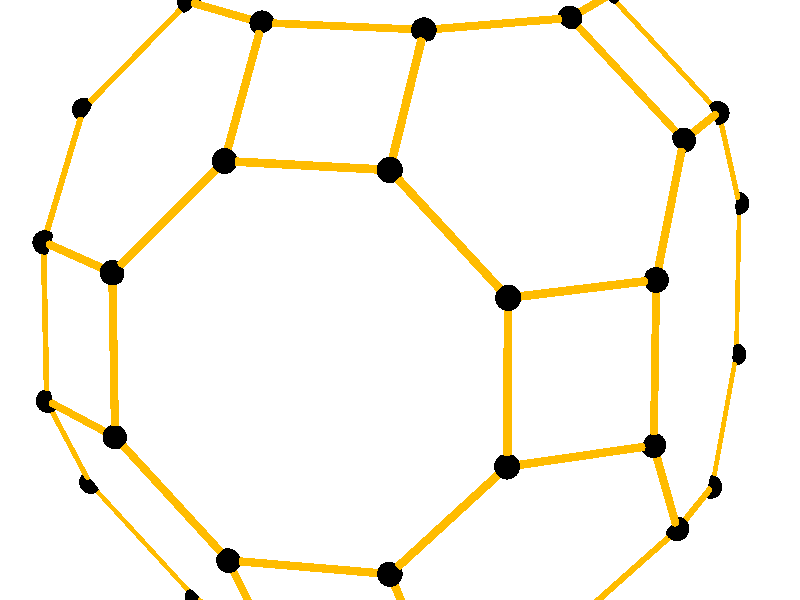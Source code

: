 #version 3.6;
global_settings { assumed_gamma 1.0 }
#default{ finish{ ambient 0.1 diffuse 0.9 conserve_energy}}

#include "colors.inc"


///////////////////////////// camera

#declare Camera_Position = <13.2, 10.5, -45>;
camera{
    location Camera_Position
    right    x*image_width/image_height
    angle    12
    look_at  <0, 0, 0>
}


///////////////////////////// light

light_source{ <-400, 500, -300> color White*0.9 shadowless}
light_source{ <400, 200, 100> color White*0.4 shadowless}
light_source{ Camera_Position  color rgb<0.9,0.9,1>*0.2 shadowless}

sky_sphere{ pigment{ White } }  


///////////////////////////// drawing

#declare Factor = 1;
#declare Abs = array[3]{ (1)*Factor, (1 + sqrt(2))*Factor, (1 + 2*sqrt(2))*Factor, }
#declare P = array[48]{ <-Abs[2],-Abs[1],-Abs[0]>, <-Abs[2],-Abs[1],Abs[0]>, <-Abs[2],-Abs[0],-Abs[1]>, <-Abs[2],-Abs[0],Abs[1]>, <-Abs[2],Abs[0],-Abs[1]>, <-Abs[2],Abs[0],Abs[1]>, <-Abs[2],Abs[1],-Abs[0]>, <-Abs[2],Abs[1],Abs[0]>, <-Abs[1],-Abs[2],-Abs[0]>, <-Abs[1],-Abs[2],Abs[0]>, <-Abs[1],-Abs[0],-Abs[2]>, <-Abs[1],-Abs[0],Abs[2]>, <-Abs[1],Abs[0],-Abs[2]>, <-Abs[1],Abs[0],Abs[2]>, <-Abs[1],Abs[2],-Abs[0]>, <-Abs[1],Abs[2],Abs[0]>, <-Abs[0],-Abs[2],-Abs[1]>, <-Abs[0],-Abs[2],Abs[1]>, <-Abs[0],-Abs[1],-Abs[2]>, <-Abs[0],-Abs[1],Abs[2]>, <-Abs[0],Abs[1],-Abs[2]>, <-Abs[0],Abs[1],Abs[2]>, <-Abs[0],Abs[2],-Abs[1]>, <-Abs[0],Abs[2],Abs[1]>, <Abs[0],-Abs[2],-Abs[1]>, <Abs[0],-Abs[2],Abs[1]>, <Abs[0],-Abs[1],-Abs[2]>, <Abs[0],-Abs[1],Abs[2]>, <Abs[0],Abs[1],-Abs[2]>, <Abs[0],Abs[1],Abs[2]>, <Abs[0],Abs[2],-Abs[1]>, <Abs[0],Abs[2],Abs[1]>, <Abs[1],-Abs[2],-Abs[0]>, <Abs[1],-Abs[2],Abs[0]>, <Abs[1],-Abs[0],-Abs[2]>, <Abs[1],-Abs[0],Abs[2]>, <Abs[1],Abs[0],-Abs[2]>, <Abs[1],Abs[0],Abs[2]>, <Abs[1],Abs[2],-Abs[0]>, <Abs[1],Abs[2],Abs[0]>, <Abs[2],-Abs[1],-Abs[0]>, <Abs[2],-Abs[1],Abs[0]>, <Abs[2],-Abs[0],-Abs[1]>, <Abs[2],-Abs[0],Abs[1]>, <Abs[2],Abs[0],-Abs[1]>, <Abs[2],Abs[0],Abs[1]>, <Abs[2],Abs[1],-Abs[0]>, <Abs[2],Abs[1],Abs[0]>, }

#declare Edges = array[72]{array[2]{15, 23}, array[2]{42, 44}, array[2]{29, 31}, array[2]{25, 33}, array[2]{5, 13}, array[2]{22, 30}, array[2]{2, 10}, array[2]{16, 18}, array[2]{10, 12}, array[2]{12, 20}, array[2]{0, 1}, array[2]{34, 36}, array[2]{9, 17}, array[2]{10, 18}, array[2]{20, 22}, array[2]{2, 4}, array[2]{17, 25}, array[2]{38, 39}, array[2]{11, 13}, array[2]{8, 9}, array[2]{5, 7}, array[2]{17, 19}, array[2]{7, 15}, array[2]{46, 47}, array[2]{37, 45}, array[2]{24, 32}, array[2]{28, 36}, array[2]{14, 22}, array[2]{28, 30}, array[2]{25, 27}, array[2]{44, 46}, array[2]{14, 15}, array[2]{11, 19}, array[2]{41, 43}, array[2]{6, 14}, array[2]{29, 37}, array[2]{26, 34}, array[2]{1, 9}, array[2]{0, 2}, array[2]{35, 43}, array[2]{40, 41}, array[2]{21, 23}, array[2]{13, 21}, array[2]{0, 8}, array[2]{40, 42}, array[2]{23, 31}, array[2]{36, 44}, array[2]{8, 16}, array[2]{38, 46}, array[2]{21, 29}, array[2]{3, 11}, array[2]{45, 47}, array[2]{34, 42}, array[2]{18, 26}, array[2]{39, 47}, array[2]{16, 24}, array[2]{33, 41}, array[2]{20, 28}, array[2]{43, 45}, array[2]{3, 5}, array[2]{6, 7}, array[2]{4, 12}, array[2]{1, 3}, array[2]{31, 39}, array[2]{4, 6}, array[2]{24, 26}, array[2]{30, 38}, array[2]{19, 27}, array[2]{32, 40}, array[2]{35, 37}, array[2]{27, 35}, array[2]{32, 33}};

#declare Faces = array[26]{array[7]{17, 19, 11, 3, 1, 9, 17}, array[9]{25, 17, 9, 8, 16, 24, 32, 33, 25}, array[9]{40, 41, 43, 45, 47, 46, 44, 42, 40}, array[9]{23, 15, 14, 22, 30, 38, 39, 31, 23}, array[7]{23, 15, 7, 5, 13, 21, 23}, array[5]{2, 10, 12, 4, 2}, array[7]{39, 47, 45, 37, 29, 31, 39}, array[9]{36, 34, 26, 18, 10, 12, 20, 28, 36}, array[7]{18, 16, 8, 0, 2, 10, 18}, array[7]{32, 40, 42, 34, 26, 24, 32}, array[7]{38, 30, 28, 36, 44, 46, 38}, array[7]{33, 25, 27, 35, 43, 41, 33}, array[7]{22, 14, 6, 4, 12, 20, 22}, array[5]{38, 46, 47, 39, 38}, array[5]{8, 0, 1, 9, 8}, array[9]{6, 7, 5, 3, 1, 0, 2, 4, 6}, array[9]{37, 29, 21, 13, 11, 19, 27, 35, 37}, array[5]{14, 15, 7, 6, 14}, array[5]{40, 32, 33, 41, 40}, array[5]{26, 18, 16, 24, 26}, array[5]{11, 3, 5, 13, 11}, array[5]{43, 35, 37, 45, 43}, array[5]{44, 42, 34, 36, 44}, array[5]{28, 30, 22, 20, 28}, array[5]{23, 21, 29, 31, 23}, array[5]{19, 27, 25, 17, 19}};


union{
    #for( Index, 0, 47 )
        sphere{ P[Index], .15 }
    #end
}

union{
    #for( Index, 0, 71 )
        #local EdgeArray = Edges[Index];
        cylinder{ P[EdgeArray[0]], P[EdgeArray[1]], 0.05 }
    #end
    pigment{ color Orange }
}

union{
    #for( Index, 0, 25 )
        #local FaceArray = Faces[Index];
        #local LenOfFaceArray = dimension_size(FaceArray, 1);
        polygon{ LenOfFaceArray,
            #for(VertexIndexInFace, 0, LenOfFaceArray-1)
                P[FaceArray[VertexIndexInFace]]
            #end
        }
    #end
    pigment{ color rgbt<1, 1, 1, .5> }
}
